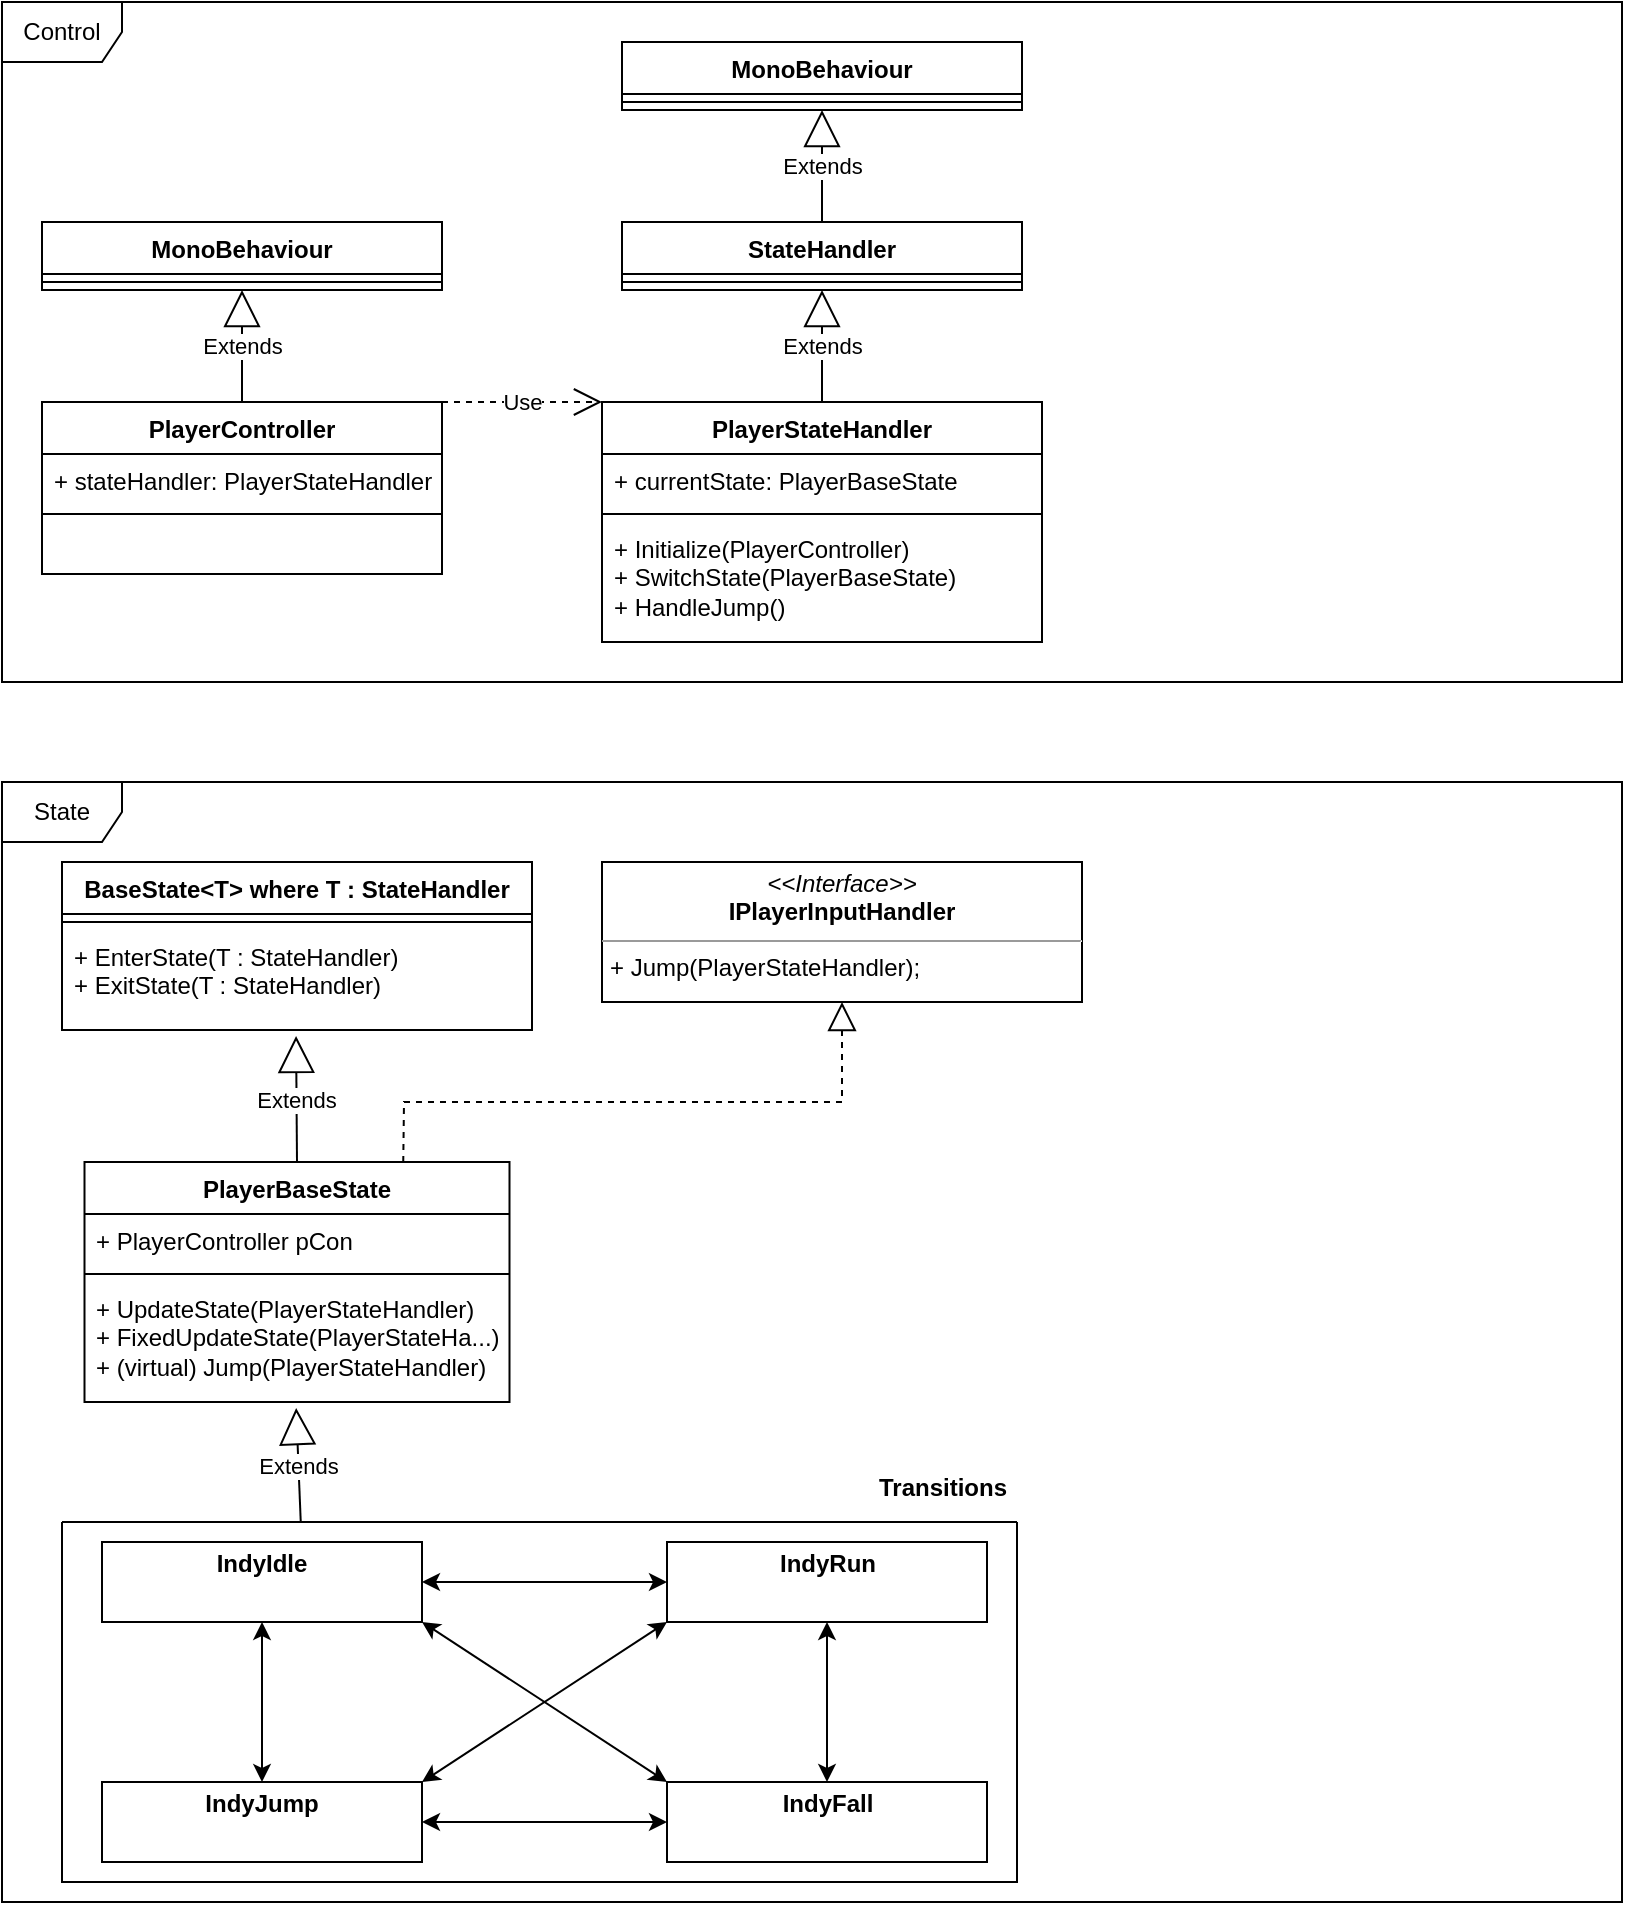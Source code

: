 <mxfile version="21.4.0" type="device">
  <diagram name="Page-1" id="c4acf3e9-155e-7222-9cf6-157b1a14988f">
    <mxGraphModel dx="1434" dy="796" grid="1" gridSize="10" guides="1" tooltips="1" connect="1" arrows="1" fold="1" page="1" pageScale="1" pageWidth="850" pageHeight="1100" background="none" math="0" shadow="0">
      <root>
        <mxCell id="0" />
        <mxCell id="1" parent="0" />
        <mxCell id="jxHgDn-rldh_3Dp6JYQk-1" value="PlayerController" style="swimlane;fontStyle=1;align=center;verticalAlign=top;childLayout=stackLayout;horizontal=1;startSize=26;horizontalStack=0;resizeParent=1;resizeParentMax=0;resizeLast=0;collapsible=1;marginBottom=0;whiteSpace=wrap;html=1;" vertex="1" parent="1">
          <mxGeometry x="40" y="220" width="200" height="86" as="geometry" />
        </mxCell>
        <mxCell id="jxHgDn-rldh_3Dp6JYQk-2" value="+ stateHandler: PlayerStateHandler" style="text;strokeColor=none;fillColor=none;align=left;verticalAlign=top;spacingLeft=4;spacingRight=4;overflow=hidden;rotatable=0;points=[[0,0.5],[1,0.5]];portConstraint=eastwest;whiteSpace=wrap;html=1;" vertex="1" parent="jxHgDn-rldh_3Dp6JYQk-1">
          <mxGeometry y="26" width="200" height="26" as="geometry" />
        </mxCell>
        <mxCell id="jxHgDn-rldh_3Dp6JYQk-3" value="" style="line;strokeWidth=1;fillColor=none;align=left;verticalAlign=middle;spacingTop=-1;spacingLeft=3;spacingRight=3;rotatable=0;labelPosition=right;points=[];portConstraint=eastwest;strokeColor=inherit;" vertex="1" parent="jxHgDn-rldh_3Dp6JYQk-1">
          <mxGeometry y="52" width="200" height="8" as="geometry" />
        </mxCell>
        <mxCell id="jxHgDn-rldh_3Dp6JYQk-4" value="&amp;nbsp;" style="text;strokeColor=none;fillColor=none;align=left;verticalAlign=top;spacingLeft=4;spacingRight=4;overflow=hidden;rotatable=0;points=[[0,0.5],[1,0.5]];portConstraint=eastwest;whiteSpace=wrap;html=1;" vertex="1" parent="jxHgDn-rldh_3Dp6JYQk-1">
          <mxGeometry y="60" width="200" height="26" as="geometry" />
        </mxCell>
        <mxCell id="jxHgDn-rldh_3Dp6JYQk-5" value="PlayerStateHandler" style="swimlane;fontStyle=1;align=center;verticalAlign=top;childLayout=stackLayout;horizontal=1;startSize=26;horizontalStack=0;resizeParent=1;resizeParentMax=0;resizeLast=0;collapsible=1;marginBottom=0;whiteSpace=wrap;html=1;" vertex="1" parent="1">
          <mxGeometry x="320" y="220" width="220" height="120" as="geometry">
            <mxRectangle x="320" y="30" width="150" height="30" as="alternateBounds" />
          </mxGeometry>
        </mxCell>
        <mxCell id="jxHgDn-rldh_3Dp6JYQk-6" value="+ currentState: PlayerBaseState" style="text;strokeColor=none;fillColor=none;align=left;verticalAlign=top;spacingLeft=4;spacingRight=4;overflow=hidden;rotatable=0;points=[[0,0.5],[1,0.5]];portConstraint=eastwest;whiteSpace=wrap;html=1;" vertex="1" parent="jxHgDn-rldh_3Dp6JYQk-5">
          <mxGeometry y="26" width="220" height="26" as="geometry" />
        </mxCell>
        <mxCell id="jxHgDn-rldh_3Dp6JYQk-7" value="" style="line;strokeWidth=1;fillColor=none;align=left;verticalAlign=middle;spacingTop=-1;spacingLeft=3;spacingRight=3;rotatable=0;labelPosition=right;points=[];portConstraint=eastwest;strokeColor=inherit;" vertex="1" parent="jxHgDn-rldh_3Dp6JYQk-5">
          <mxGeometry y="52" width="220" height="8" as="geometry" />
        </mxCell>
        <mxCell id="jxHgDn-rldh_3Dp6JYQk-8" value="+ Initialize(PlayerController)&lt;br&gt;+ SwitchState(PlayerBaseState)&lt;br&gt;+ HandleJump()" style="text;strokeColor=none;fillColor=none;align=left;verticalAlign=top;spacingLeft=4;spacingRight=4;overflow=hidden;rotatable=0;points=[[0,0.5],[1,0.5]];portConstraint=eastwest;whiteSpace=wrap;html=1;" vertex="1" parent="jxHgDn-rldh_3Dp6JYQk-5">
          <mxGeometry y="60" width="220" height="60" as="geometry" />
        </mxCell>
        <mxCell id="jxHgDn-rldh_3Dp6JYQk-9" value="Use" style="endArrow=open;endSize=12;dashed=1;html=1;rounded=0;exitX=1;exitY=0;exitDx=0;exitDy=0;entryX=0;entryY=0;entryDx=0;entryDy=0;" edge="1" parent="1" source="jxHgDn-rldh_3Dp6JYQk-1" target="jxHgDn-rldh_3Dp6JYQk-5">
          <mxGeometry width="160" relative="1" as="geometry">
            <mxPoint x="340" y="500" as="sourcePoint" />
            <mxPoint x="500" y="500" as="targetPoint" />
          </mxGeometry>
        </mxCell>
        <mxCell id="jxHgDn-rldh_3Dp6JYQk-10" value="MonoBehaviour" style="swimlane;fontStyle=1;align=center;verticalAlign=top;childLayout=stackLayout;horizontal=1;startSize=26;horizontalStack=0;resizeParent=1;resizeParentMax=0;resizeLast=0;collapsible=1;marginBottom=0;whiteSpace=wrap;html=1;" vertex="1" parent="1">
          <mxGeometry x="40" y="130" width="200" height="34" as="geometry" />
        </mxCell>
        <mxCell id="jxHgDn-rldh_3Dp6JYQk-12" value="" style="line;strokeWidth=1;fillColor=none;align=left;verticalAlign=middle;spacingTop=-1;spacingLeft=3;spacingRight=3;rotatable=0;labelPosition=right;points=[];portConstraint=eastwest;strokeColor=inherit;" vertex="1" parent="jxHgDn-rldh_3Dp6JYQk-10">
          <mxGeometry y="26" width="200" height="8" as="geometry" />
        </mxCell>
        <mxCell id="jxHgDn-rldh_3Dp6JYQk-15" value="Extends" style="endArrow=block;endSize=16;endFill=0;html=1;rounded=0;exitX=0.5;exitY=0;exitDx=0;exitDy=0;entryX=0.5;entryY=1;entryDx=0;entryDy=0;" edge="1" parent="1" source="jxHgDn-rldh_3Dp6JYQk-1" target="jxHgDn-rldh_3Dp6JYQk-10">
          <mxGeometry width="160" relative="1" as="geometry">
            <mxPoint x="340" y="430" as="sourcePoint" />
            <mxPoint x="500" y="430" as="targetPoint" />
          </mxGeometry>
        </mxCell>
        <mxCell id="jxHgDn-rldh_3Dp6JYQk-16" value="MonoBehaviour" style="swimlane;fontStyle=1;align=center;verticalAlign=top;childLayout=stackLayout;horizontal=1;startSize=26;horizontalStack=0;resizeParent=1;resizeParentMax=0;resizeLast=0;collapsible=1;marginBottom=0;whiteSpace=wrap;html=1;" vertex="1" parent="1">
          <mxGeometry x="330" y="40" width="200" height="34" as="geometry" />
        </mxCell>
        <mxCell id="jxHgDn-rldh_3Dp6JYQk-17" value="" style="line;strokeWidth=1;fillColor=none;align=left;verticalAlign=middle;spacingTop=-1;spacingLeft=3;spacingRight=3;rotatable=0;labelPosition=right;points=[];portConstraint=eastwest;strokeColor=inherit;" vertex="1" parent="jxHgDn-rldh_3Dp6JYQk-16">
          <mxGeometry y="26" width="200" height="8" as="geometry" />
        </mxCell>
        <mxCell id="jxHgDn-rldh_3Dp6JYQk-20" value="Control" style="shape=umlFrame;whiteSpace=wrap;html=1;pointerEvents=0;" vertex="1" parent="1">
          <mxGeometry x="20" y="20" width="810" height="340" as="geometry" />
        </mxCell>
        <mxCell id="jxHgDn-rldh_3Dp6JYQk-31" value="BaseState&amp;lt;T&amp;gt; where T : StateHandler" style="swimlane;fontStyle=1;align=center;verticalAlign=top;childLayout=stackLayout;horizontal=1;startSize=26;horizontalStack=0;resizeParent=1;resizeParentMax=0;resizeLast=0;collapsible=1;marginBottom=0;whiteSpace=wrap;html=1;" vertex="1" parent="1">
          <mxGeometry x="50" y="450" width="235" height="84" as="geometry" />
        </mxCell>
        <mxCell id="jxHgDn-rldh_3Dp6JYQk-33" value="" style="line;strokeWidth=1;fillColor=none;align=left;verticalAlign=middle;spacingTop=-1;spacingLeft=3;spacingRight=3;rotatable=0;labelPosition=right;points=[];portConstraint=eastwest;strokeColor=inherit;" vertex="1" parent="jxHgDn-rldh_3Dp6JYQk-31">
          <mxGeometry y="26" width="235" height="8" as="geometry" />
        </mxCell>
        <mxCell id="jxHgDn-rldh_3Dp6JYQk-34" value="+ EnterState(T : StateHandler)&lt;br&gt;+ ExitState(T : StateHandler)" style="text;strokeColor=none;fillColor=none;align=left;verticalAlign=top;spacingLeft=4;spacingRight=4;overflow=hidden;rotatable=0;points=[[0,0.5],[1,0.5]];portConstraint=eastwest;whiteSpace=wrap;html=1;" vertex="1" parent="jxHgDn-rldh_3Dp6JYQk-31">
          <mxGeometry y="34" width="235" height="50" as="geometry" />
        </mxCell>
        <mxCell id="jxHgDn-rldh_3Dp6JYQk-37" value="Extends" style="endArrow=block;endSize=16;endFill=0;html=1;rounded=0;entryX=0.498;entryY=1.06;entryDx=0;entryDy=0;entryPerimeter=0;exitX=0.5;exitY=0;exitDx=0;exitDy=0;" edge="1" parent="1" source="jxHgDn-rldh_3Dp6JYQk-41" target="jxHgDn-rldh_3Dp6JYQk-34">
          <mxGeometry width="160" relative="1" as="geometry">
            <mxPoint x="167.5" y="630" as="sourcePoint" />
            <mxPoint x="190" y="560" as="targetPoint" />
          </mxGeometry>
        </mxCell>
        <mxCell id="jxHgDn-rldh_3Dp6JYQk-41" value="PlayerBaseState" style="swimlane;fontStyle=1;align=center;verticalAlign=top;childLayout=stackLayout;horizontal=1;startSize=26;horizontalStack=0;resizeParent=1;resizeParentMax=0;resizeLast=0;collapsible=1;marginBottom=0;whiteSpace=wrap;html=1;" vertex="1" parent="1">
          <mxGeometry x="61.25" y="600" width="212.5" height="120" as="geometry" />
        </mxCell>
        <mxCell id="jxHgDn-rldh_3Dp6JYQk-42" value="+ PlayerController pCon" style="text;strokeColor=none;fillColor=none;align=left;verticalAlign=top;spacingLeft=4;spacingRight=4;overflow=hidden;rotatable=0;points=[[0,0.5],[1,0.5]];portConstraint=eastwest;whiteSpace=wrap;html=1;" vertex="1" parent="jxHgDn-rldh_3Dp6JYQk-41">
          <mxGeometry y="26" width="212.5" height="26" as="geometry" />
        </mxCell>
        <mxCell id="jxHgDn-rldh_3Dp6JYQk-43" value="" style="line;strokeWidth=1;fillColor=none;align=left;verticalAlign=middle;spacingTop=-1;spacingLeft=3;spacingRight=3;rotatable=0;labelPosition=right;points=[];portConstraint=eastwest;strokeColor=inherit;" vertex="1" parent="jxHgDn-rldh_3Dp6JYQk-41">
          <mxGeometry y="52" width="212.5" height="8" as="geometry" />
        </mxCell>
        <mxCell id="jxHgDn-rldh_3Dp6JYQk-44" value="+ UpdateState(PlayerStateHandler)&lt;br&gt;+ FixedUpdateState(PlayerStateHa...)&lt;br&gt;+ (virtual) Jump(PlayerStateHandler)" style="text;strokeColor=none;fillColor=none;align=left;verticalAlign=top;spacingLeft=4;spacingRight=4;overflow=hidden;rotatable=0;points=[[0,0.5],[1,0.5]];portConstraint=eastwest;whiteSpace=wrap;html=1;" vertex="1" parent="jxHgDn-rldh_3Dp6JYQk-41">
          <mxGeometry y="60" width="212.5" height="60" as="geometry" />
        </mxCell>
        <mxCell id="jxHgDn-rldh_3Dp6JYQk-45" value="StateHandler" style="swimlane;fontStyle=1;align=center;verticalAlign=top;childLayout=stackLayout;horizontal=1;startSize=26;horizontalStack=0;resizeParent=1;resizeParentMax=0;resizeLast=0;collapsible=1;marginBottom=0;whiteSpace=wrap;html=1;" vertex="1" parent="1">
          <mxGeometry x="330" y="130" width="200" height="34" as="geometry" />
        </mxCell>
        <mxCell id="jxHgDn-rldh_3Dp6JYQk-46" value="" style="line;strokeWidth=1;fillColor=none;align=left;verticalAlign=middle;spacingTop=-1;spacingLeft=3;spacingRight=3;rotatable=0;labelPosition=right;points=[];portConstraint=eastwest;strokeColor=inherit;" vertex="1" parent="jxHgDn-rldh_3Dp6JYQk-45">
          <mxGeometry y="26" width="200" height="8" as="geometry" />
        </mxCell>
        <mxCell id="jxHgDn-rldh_3Dp6JYQk-47" value="Extends" style="endArrow=block;endSize=16;endFill=0;html=1;rounded=0;exitX=0.5;exitY=0;exitDx=0;exitDy=0;entryX=0.5;entryY=1;entryDx=0;entryDy=0;" edge="1" parent="1" source="jxHgDn-rldh_3Dp6JYQk-5" target="jxHgDn-rldh_3Dp6JYQk-45">
          <mxGeometry width="160" relative="1" as="geometry">
            <mxPoint x="340" y="360" as="sourcePoint" />
            <mxPoint x="500" y="360" as="targetPoint" />
          </mxGeometry>
        </mxCell>
        <mxCell id="jxHgDn-rldh_3Dp6JYQk-48" value="Extends" style="endArrow=block;endSize=16;endFill=0;html=1;rounded=0;exitX=0.5;exitY=0;exitDx=0;exitDy=0;entryX=0.5;entryY=1;entryDx=0;entryDy=0;" edge="1" parent="1" source="jxHgDn-rldh_3Dp6JYQk-45" target="jxHgDn-rldh_3Dp6JYQk-16">
          <mxGeometry width="160" relative="1" as="geometry">
            <mxPoint x="440" y="230" as="sourcePoint" />
            <mxPoint x="440" y="184" as="targetPoint" />
          </mxGeometry>
        </mxCell>
        <mxCell id="jxHgDn-rldh_3Dp6JYQk-49" value="&lt;p style=&quot;margin:0px;margin-top:4px;text-align:center;&quot;&gt;&lt;i&gt;&amp;lt;&amp;lt;Interface&amp;gt;&amp;gt;&lt;/i&gt;&lt;br&gt;&lt;b&gt;IPlayerInputHandler&lt;/b&gt;&lt;/p&gt;&lt;hr size=&quot;1&quot;&gt;&lt;p style=&quot;margin:0px;margin-left:4px;&quot;&gt;+&amp;nbsp;Jump(PlayerStateHandler);&lt;/p&gt;" style="verticalAlign=top;align=left;overflow=fill;fontSize=12;fontFamily=Helvetica;html=1;whiteSpace=wrap;" vertex="1" parent="1">
          <mxGeometry x="320" y="450" width="240" height="70" as="geometry" />
        </mxCell>
        <mxCell id="jxHgDn-rldh_3Dp6JYQk-50" value="" style="endArrow=block;dashed=1;endFill=0;endSize=12;html=1;rounded=0;exitX=0.75;exitY=0;exitDx=0;exitDy=0;entryX=0.5;entryY=1;entryDx=0;entryDy=0;" edge="1" parent="1" source="jxHgDn-rldh_3Dp6JYQk-41" target="jxHgDn-rldh_3Dp6JYQk-49">
          <mxGeometry width="160" relative="1" as="geometry">
            <mxPoint x="340" y="560" as="sourcePoint" />
            <mxPoint x="500" y="560" as="targetPoint" />
            <Array as="points">
              <mxPoint x="221" y="570" />
              <mxPoint x="440" y="570" />
            </Array>
          </mxGeometry>
        </mxCell>
        <mxCell id="jxHgDn-rldh_3Dp6JYQk-52" value="&lt;p style=&quot;margin: 4px 0px 0px;&quot;&gt;&lt;b style=&quot;background-color: initial;&quot;&gt;IndyIdle&lt;/b&gt;&lt;br&gt;&lt;/p&gt;&lt;p style=&quot;margin:0px;margin-left:4px;&quot;&gt;&lt;br&gt;&lt;/p&gt;" style="verticalAlign=top;align=center;overflow=fill;fontSize=12;fontFamily=Helvetica;html=1;whiteSpace=wrap;" vertex="1" parent="1">
          <mxGeometry x="70" y="790" width="160" height="40" as="geometry" />
        </mxCell>
        <mxCell id="jxHgDn-rldh_3Dp6JYQk-53" value="&lt;p style=&quot;margin: 4px 0px 0px;&quot;&gt;&lt;b style=&quot;background-color: initial;&quot;&gt;IndyJump&lt;/b&gt;&lt;br&gt;&lt;/p&gt;&lt;p style=&quot;margin:0px;margin-left:4px;&quot;&gt;&lt;br&gt;&lt;/p&gt;" style="verticalAlign=top;align=center;overflow=fill;fontSize=12;fontFamily=Helvetica;html=1;whiteSpace=wrap;" vertex="1" parent="1">
          <mxGeometry x="70" y="910" width="160" height="40" as="geometry" />
        </mxCell>
        <mxCell id="jxHgDn-rldh_3Dp6JYQk-54" value="&lt;p style=&quot;margin: 4px 0px 0px;&quot;&gt;&lt;b style=&quot;background-color: initial;&quot;&gt;IndyFall&lt;/b&gt;&lt;br&gt;&lt;/p&gt;&lt;p style=&quot;margin:0px;margin-left:4px;&quot;&gt;&lt;br&gt;&lt;/p&gt;" style="verticalAlign=top;align=center;overflow=fill;fontSize=12;fontFamily=Helvetica;html=1;whiteSpace=wrap;" vertex="1" parent="1">
          <mxGeometry x="352.5" y="910" width="160" height="40" as="geometry" />
        </mxCell>
        <mxCell id="jxHgDn-rldh_3Dp6JYQk-55" value="&lt;p style=&quot;margin: 4px 0px 0px;&quot;&gt;&lt;b style=&quot;background-color: initial;&quot;&gt;IndyRun&lt;/b&gt;&lt;br&gt;&lt;/p&gt;&lt;p style=&quot;margin:0px;margin-left:4px;&quot;&gt;&lt;br&gt;&lt;/p&gt;" style="verticalAlign=top;align=center;overflow=fill;fontSize=12;fontFamily=Helvetica;html=1;whiteSpace=wrap;" vertex="1" parent="1">
          <mxGeometry x="352.5" y="790" width="160" height="40" as="geometry" />
        </mxCell>
        <mxCell id="jxHgDn-rldh_3Dp6JYQk-58" value="State" style="shape=umlFrame;whiteSpace=wrap;html=1;pointerEvents=0;" vertex="1" parent="1">
          <mxGeometry x="20" y="410" width="810" height="560" as="geometry" />
        </mxCell>
        <mxCell id="jxHgDn-rldh_3Dp6JYQk-60" value="" style="swimlane;startSize=0;movable=0;resizable=0;rotatable=0;deletable=0;editable=0;locked=1;connectable=0;" vertex="1" parent="1">
          <mxGeometry x="50" y="780" width="477.5" height="180" as="geometry" />
        </mxCell>
        <mxCell id="jxHgDn-rldh_3Dp6JYQk-61" value="Extends" style="endArrow=block;endSize=16;endFill=0;html=1;rounded=0;entryX=0.498;entryY=1.05;entryDx=0;entryDy=0;entryPerimeter=0;exitX=0.25;exitY=0;exitDx=0;exitDy=0;" edge="1" parent="1" source="jxHgDn-rldh_3Dp6JYQk-60" target="jxHgDn-rldh_3Dp6JYQk-44">
          <mxGeometry width="160" relative="1" as="geometry">
            <mxPoint x="330" y="743" as="sourcePoint" />
            <mxPoint x="329" y="680" as="targetPoint" />
          </mxGeometry>
        </mxCell>
        <mxCell id="jxHgDn-rldh_3Dp6JYQk-62" value="Transitions" style="text;align=center;fontStyle=1;verticalAlign=middle;spacingLeft=3;spacingRight=3;strokeColor=none;rotatable=0;points=[[0,0.5],[1,0.5]];portConstraint=eastwest;html=1;" vertex="1" parent="1">
          <mxGeometry x="450" y="750" width="80" height="26" as="geometry" />
        </mxCell>
        <mxCell id="jxHgDn-rldh_3Dp6JYQk-71" value="" style="endArrow=classic;startArrow=classic;html=1;rounded=0;exitX=1;exitY=0;exitDx=0;exitDy=0;entryX=0;entryY=1;entryDx=0;entryDy=0;" edge="1" parent="1" source="jxHgDn-rldh_3Dp6JYQk-53" target="jxHgDn-rldh_3Dp6JYQk-55">
          <mxGeometry width="50" height="50" relative="1" as="geometry">
            <mxPoint x="390" y="690" as="sourcePoint" />
            <mxPoint x="440" y="640" as="targetPoint" />
          </mxGeometry>
        </mxCell>
        <mxCell id="jxHgDn-rldh_3Dp6JYQk-72" value="" style="endArrow=classic;startArrow=classic;html=1;rounded=0;exitX=1;exitY=1;exitDx=0;exitDy=0;entryX=0;entryY=0;entryDx=0;entryDy=0;" edge="1" parent="1" source="jxHgDn-rldh_3Dp6JYQk-52" target="jxHgDn-rldh_3Dp6JYQk-54">
          <mxGeometry width="50" height="50" relative="1" as="geometry">
            <mxPoint x="240" y="920" as="sourcePoint" />
            <mxPoint x="363" y="840" as="targetPoint" />
          </mxGeometry>
        </mxCell>
        <mxCell id="jxHgDn-rldh_3Dp6JYQk-73" value="" style="endArrow=classic;startArrow=classic;html=1;rounded=0;exitX=0.5;exitY=0;exitDx=0;exitDy=0;entryX=0.5;entryY=1;entryDx=0;entryDy=0;" edge="1" parent="1" source="jxHgDn-rldh_3Dp6JYQk-54" target="jxHgDn-rldh_3Dp6JYQk-55">
          <mxGeometry width="50" height="50" relative="1" as="geometry">
            <mxPoint x="240" y="920" as="sourcePoint" />
            <mxPoint x="363" y="840" as="targetPoint" />
          </mxGeometry>
        </mxCell>
        <mxCell id="jxHgDn-rldh_3Dp6JYQk-74" value="" style="endArrow=classic;startArrow=classic;html=1;rounded=0;exitX=1;exitY=0.5;exitDx=0;exitDy=0;entryX=0;entryY=0.5;entryDx=0;entryDy=0;" edge="1" parent="1" source="jxHgDn-rldh_3Dp6JYQk-52" target="jxHgDn-rldh_3Dp6JYQk-55">
          <mxGeometry width="50" height="50" relative="1" as="geometry">
            <mxPoint x="443" y="920" as="sourcePoint" />
            <mxPoint x="443" y="840" as="targetPoint" />
          </mxGeometry>
        </mxCell>
        <mxCell id="jxHgDn-rldh_3Dp6JYQk-75" value="" style="endArrow=classic;startArrow=classic;html=1;rounded=0;exitX=0.5;exitY=1;exitDx=0;exitDy=0;entryX=0.5;entryY=0;entryDx=0;entryDy=0;" edge="1" parent="1" source="jxHgDn-rldh_3Dp6JYQk-52" target="jxHgDn-rldh_3Dp6JYQk-53">
          <mxGeometry width="50" height="50" relative="1" as="geometry">
            <mxPoint x="240" y="820" as="sourcePoint" />
            <mxPoint x="363" y="820" as="targetPoint" />
          </mxGeometry>
        </mxCell>
        <mxCell id="jxHgDn-rldh_3Dp6JYQk-76" value="" style="endArrow=classic;startArrow=classic;html=1;rounded=0;exitX=0;exitY=0.5;exitDx=0;exitDy=0;entryX=1;entryY=0.5;entryDx=0;entryDy=0;" edge="1" parent="1" source="jxHgDn-rldh_3Dp6JYQk-54" target="jxHgDn-rldh_3Dp6JYQk-53">
          <mxGeometry width="50" height="50" relative="1" as="geometry">
            <mxPoint x="160" y="840" as="sourcePoint" />
            <mxPoint x="160" y="920" as="targetPoint" />
          </mxGeometry>
        </mxCell>
      </root>
    </mxGraphModel>
  </diagram>
</mxfile>

